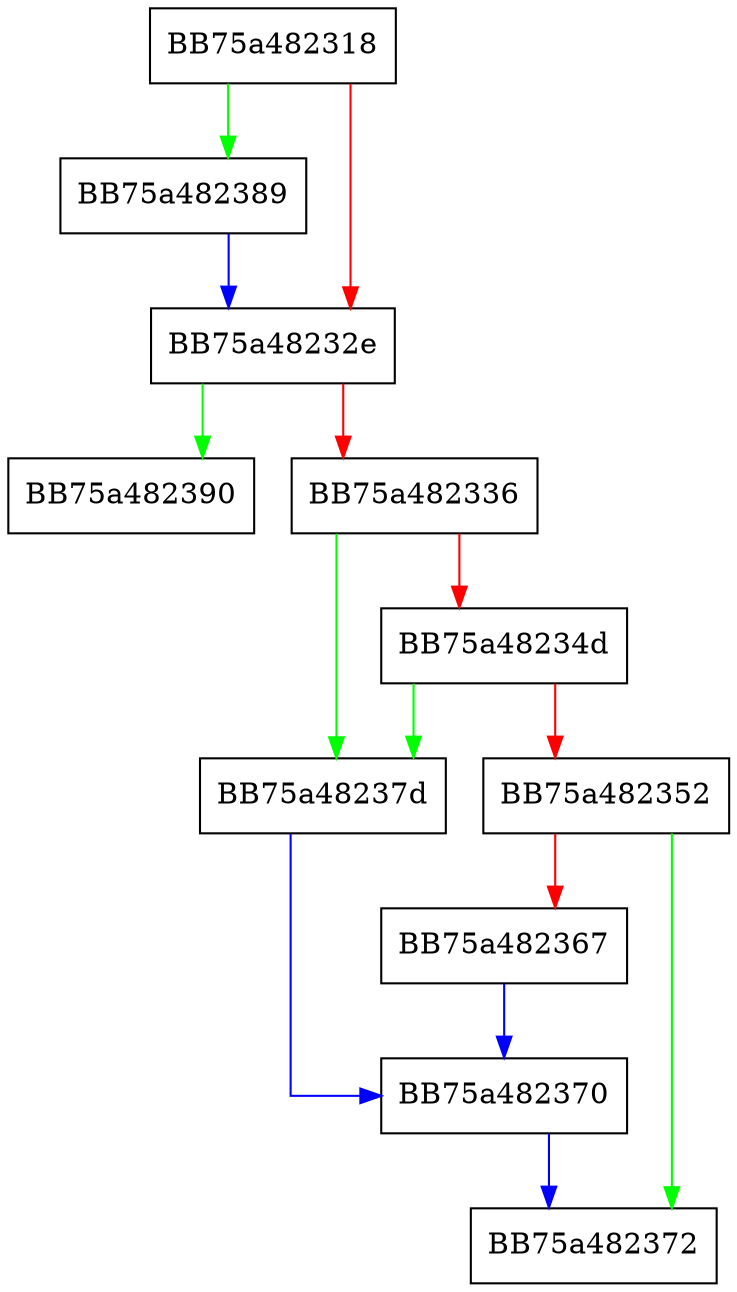 digraph adjustHtmlEnd {
  node [shape="box"];
  graph [splines=ortho];
  BB75a482318 -> BB75a482389 [color="green"];
  BB75a482318 -> BB75a48232e [color="red"];
  BB75a48232e -> BB75a482390 [color="green"];
  BB75a48232e -> BB75a482336 [color="red"];
  BB75a482336 -> BB75a48237d [color="green"];
  BB75a482336 -> BB75a48234d [color="red"];
  BB75a48234d -> BB75a48237d [color="green"];
  BB75a48234d -> BB75a482352 [color="red"];
  BB75a482352 -> BB75a482372 [color="green"];
  BB75a482352 -> BB75a482367 [color="red"];
  BB75a482367 -> BB75a482370 [color="blue"];
  BB75a482370 -> BB75a482372 [color="blue"];
  BB75a48237d -> BB75a482370 [color="blue"];
  BB75a482389 -> BB75a48232e [color="blue"];
}